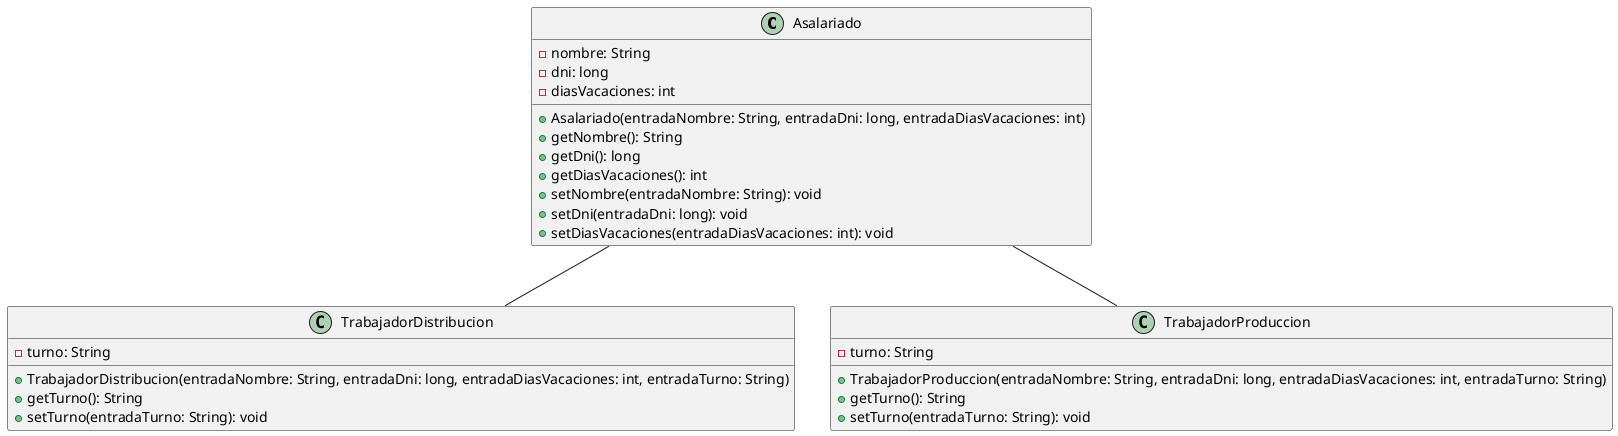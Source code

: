 @startuml
class Asalariado {
  - nombre: String
  - dni: long
  - diasVacaciones: int

  + Asalariado(entradaNombre: String, entradaDni: long, entradaDiasVacaciones: int)
  + getNombre(): String
  + getDni(): long
  + getDiasVacaciones(): int
  + setNombre(entradaNombre: String): void
  + setDni(entradaDni: long): void
  + setDiasVacaciones(entradaDiasVacaciones: int): void
}

class TrabajadorDistribucion {
  - turno: String

  + TrabajadorDistribucion(entradaNombre: String, entradaDni: long, entradaDiasVacaciones: int, entradaTurno: String)
  + getTurno(): String
  + setTurno(entradaTurno: String): void
}

class TrabajadorProduccion {
  - turno: String

  + TrabajadorProduccion(entradaNombre: String, entradaDni: long, entradaDiasVacaciones: int, entradaTurno: String)
  + getTurno(): String
  + setTurno(entradaTurno: String): void
}

Asalariado -- TrabajadorDistribucion
Asalariado -- TrabajadorProduccion


@enduml
